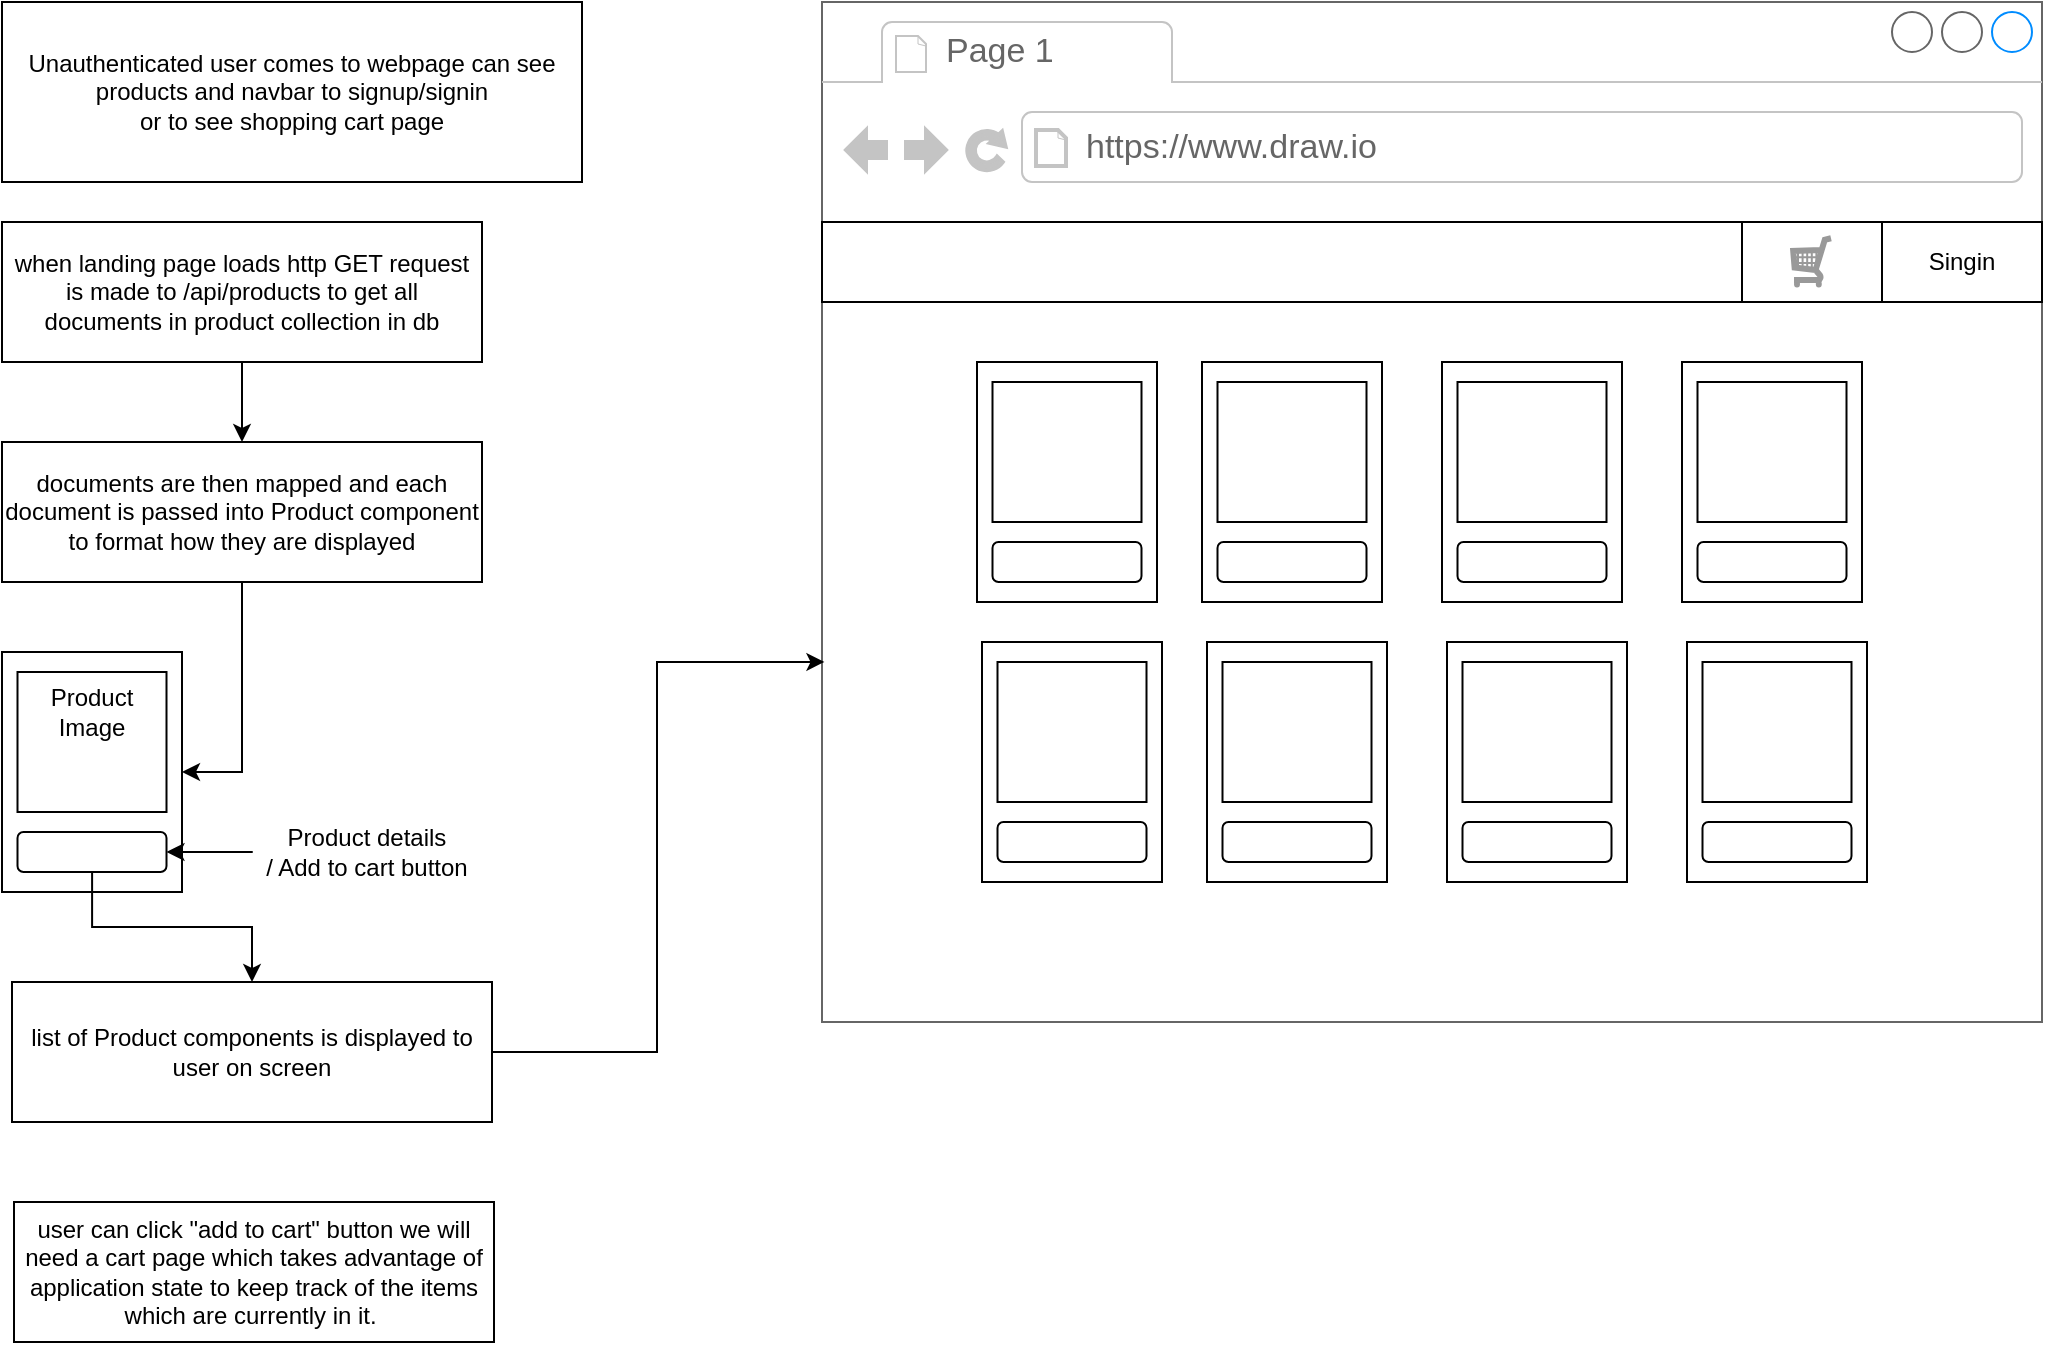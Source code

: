 <mxfile version="13.1.1" type="device"><diagram name="Page-1" id="2cc2dc42-3aac-f2a9-1cec-7a8b7cbee084"><mxGraphModel dx="551" dy="542" grid="1" gridSize="10" guides="1" tooltips="1" connect="1" arrows="1" fold="1" page="1" pageScale="1" pageWidth="1100" pageHeight="850" background="#ffffff" math="0" shadow="0"><root><mxCell id="0"/><mxCell id="1" parent="0"/><mxCell id="Ypr6qgJBPHOrsKVVCcf7-2" value="" style="strokeWidth=1;shadow=0;dashed=0;align=center;html=1;shape=mxgraph.mockup.containers.browserWindow;rSize=0;strokeColor=#666666;strokeColor2=#008cff;strokeColor3=#c4c4c4;mainText=,;recursiveResize=0;" parent="1" vertex="1"><mxGeometry x="450" y="40" width="610" height="510" as="geometry"/></mxCell><mxCell id="Ypr6qgJBPHOrsKVVCcf7-3" value="Page 1" style="strokeWidth=1;shadow=0;dashed=0;align=center;html=1;shape=mxgraph.mockup.containers.anchor;fontSize=17;fontColor=#666666;align=left;" parent="Ypr6qgJBPHOrsKVVCcf7-2" vertex="1"><mxGeometry x="60" y="12" width="110" height="26" as="geometry"/></mxCell><mxCell id="Ypr6qgJBPHOrsKVVCcf7-4" value="https://www.draw.io" style="strokeWidth=1;shadow=0;dashed=0;align=center;html=1;shape=mxgraph.mockup.containers.anchor;rSize=0;fontSize=17;fontColor=#666666;align=left;" parent="Ypr6qgJBPHOrsKVVCcf7-2" vertex="1"><mxGeometry x="130" y="60" width="250" height="26" as="geometry"/></mxCell><mxCell id="Ypr6qgJBPHOrsKVVCcf7-6" value="" style="rounded=0;whiteSpace=wrap;html=1;" parent="Ypr6qgJBPHOrsKVVCcf7-2" vertex="1"><mxGeometry y="110" width="610" height="40" as="geometry"/></mxCell><mxCell id="Ypr6qgJBPHOrsKVVCcf7-49" value="" style="rounded=0;whiteSpace=wrap;html=1;" parent="Ypr6qgJBPHOrsKVVCcf7-2" vertex="1"><mxGeometry x="530" y="110" width="80" height="40" as="geometry"/></mxCell><mxCell id="Ypr6qgJBPHOrsKVVCcf7-48" value="Singin" style="text;html=1;strokeColor=none;fillColor=none;align=center;verticalAlign=middle;whiteSpace=wrap;rounded=0;" parent="Ypr6qgJBPHOrsKVVCcf7-2" vertex="1"><mxGeometry x="550" y="120" width="40" height="20" as="geometry"/></mxCell><mxCell id="Ypr6qgJBPHOrsKVVCcf7-114" value="" style="group" parent="Ypr6qgJBPHOrsKVVCcf7-2" vertex="1" connectable="0"><mxGeometry x="77.5" y="180" width="450" height="130" as="geometry"/></mxCell><mxCell id="Ypr6qgJBPHOrsKVVCcf7-38" value="" style="group" parent="Ypr6qgJBPHOrsKVVCcf7-114" vertex="1" connectable="0"><mxGeometry width="450" height="130" as="geometry"/></mxCell><mxCell id="Ypr6qgJBPHOrsKVVCcf7-18" value="" style="group" parent="Ypr6qgJBPHOrsKVVCcf7-38" vertex="1" connectable="0"><mxGeometry width="450" height="130" as="geometry"/></mxCell><mxCell id="Ypr6qgJBPHOrsKVVCcf7-77" value="" style="group" parent="Ypr6qgJBPHOrsKVVCcf7-18" vertex="1" connectable="0"><mxGeometry width="90" height="120" as="geometry"/></mxCell><mxCell id="Ypr6qgJBPHOrsKVVCcf7-5" value="" style="rounded=0;whiteSpace=wrap;html=1;" parent="Ypr6qgJBPHOrsKVVCcf7-77" vertex="1"><mxGeometry width="90" height="120" as="geometry"/></mxCell><mxCell id="Ypr6qgJBPHOrsKVVCcf7-73" value="" style="group" parent="Ypr6qgJBPHOrsKVVCcf7-77" vertex="1" connectable="0"><mxGeometry x="7.75" y="10" width="74.5" height="100" as="geometry"/></mxCell><mxCell id="Ypr6qgJBPHOrsKVVCcf7-55" value="" style="rounded=1;whiteSpace=wrap;html=1;" parent="Ypr6qgJBPHOrsKVVCcf7-73" vertex="1"><mxGeometry y="80" width="74.5" height="20" as="geometry"/></mxCell><mxCell id="Ypr6qgJBPHOrsKVVCcf7-56" value="" style="rounded=0;whiteSpace=wrap;html=1;" parent="Ypr6qgJBPHOrsKVVCcf7-73" vertex="1"><mxGeometry width="74.5" height="70" as="geometry"/></mxCell><mxCell id="Ypr6qgJBPHOrsKVVCcf7-78" value="" style="group" parent="Ypr6qgJBPHOrsKVVCcf7-114" vertex="1" connectable="0"><mxGeometry x="112.5" width="90" height="120" as="geometry"/></mxCell><mxCell id="Ypr6qgJBPHOrsKVVCcf7-79" value="" style="rounded=0;whiteSpace=wrap;html=1;" parent="Ypr6qgJBPHOrsKVVCcf7-78" vertex="1"><mxGeometry width="90" height="120" as="geometry"/></mxCell><mxCell id="Ypr6qgJBPHOrsKVVCcf7-80" value="" style="group" parent="Ypr6qgJBPHOrsKVVCcf7-78" vertex="1" connectable="0"><mxGeometry x="7.75" y="10" width="74.5" height="100" as="geometry"/></mxCell><mxCell id="Ypr6qgJBPHOrsKVVCcf7-81" value="" style="rounded=1;whiteSpace=wrap;html=1;" parent="Ypr6qgJBPHOrsKVVCcf7-80" vertex="1"><mxGeometry y="80" width="74.5" height="20" as="geometry"/></mxCell><mxCell id="Ypr6qgJBPHOrsKVVCcf7-82" value="" style="rounded=0;whiteSpace=wrap;html=1;" parent="Ypr6qgJBPHOrsKVVCcf7-80" vertex="1"><mxGeometry width="74.5" height="70" as="geometry"/></mxCell><mxCell id="Ypr6qgJBPHOrsKVVCcf7-83" value="" style="group" parent="Ypr6qgJBPHOrsKVVCcf7-114" vertex="1" connectable="0"><mxGeometry x="232.5" width="90" height="120" as="geometry"/></mxCell><mxCell id="Ypr6qgJBPHOrsKVVCcf7-84" value="" style="rounded=0;whiteSpace=wrap;html=1;" parent="Ypr6qgJBPHOrsKVVCcf7-83" vertex="1"><mxGeometry width="90" height="120" as="geometry"/></mxCell><mxCell id="Ypr6qgJBPHOrsKVVCcf7-85" value="" style="group" parent="Ypr6qgJBPHOrsKVVCcf7-83" vertex="1" connectable="0"><mxGeometry x="7.75" y="10" width="74.5" height="100" as="geometry"/></mxCell><mxCell id="Ypr6qgJBPHOrsKVVCcf7-86" value="" style="rounded=1;whiteSpace=wrap;html=1;" parent="Ypr6qgJBPHOrsKVVCcf7-85" vertex="1"><mxGeometry y="80" width="74.5" height="20" as="geometry"/></mxCell><mxCell id="Ypr6qgJBPHOrsKVVCcf7-87" value="" style="rounded=0;whiteSpace=wrap;html=1;" parent="Ypr6qgJBPHOrsKVVCcf7-85" vertex="1"><mxGeometry width="74.5" height="70" as="geometry"/></mxCell><mxCell id="Ypr6qgJBPHOrsKVVCcf7-89" value="" style="group" parent="Ypr6qgJBPHOrsKVVCcf7-114" vertex="1" connectable="0"><mxGeometry x="352.5" width="90" height="120" as="geometry"/></mxCell><mxCell id="Ypr6qgJBPHOrsKVVCcf7-90" value="" style="rounded=0;whiteSpace=wrap;html=1;" parent="Ypr6qgJBPHOrsKVVCcf7-89" vertex="1"><mxGeometry width="90" height="120" as="geometry"/></mxCell><mxCell id="Ypr6qgJBPHOrsKVVCcf7-91" value="" style="group" parent="Ypr6qgJBPHOrsKVVCcf7-89" vertex="1" connectable="0"><mxGeometry x="7.75" y="10" width="74.5" height="100" as="geometry"/></mxCell><mxCell id="Ypr6qgJBPHOrsKVVCcf7-92" value="" style="rounded=1;whiteSpace=wrap;html=1;" parent="Ypr6qgJBPHOrsKVVCcf7-91" vertex="1"><mxGeometry y="80" width="74.5" height="20" as="geometry"/></mxCell><mxCell id="Ypr6qgJBPHOrsKVVCcf7-93" value="" style="rounded=0;whiteSpace=wrap;html=1;" parent="Ypr6qgJBPHOrsKVVCcf7-91" vertex="1"><mxGeometry width="74.5" height="70" as="geometry"/></mxCell><mxCell id="Ypr6qgJBPHOrsKVVCcf7-115" value="" style="group" parent="Ypr6qgJBPHOrsKVVCcf7-2" vertex="1" connectable="0"><mxGeometry x="80" y="320" width="450" height="130" as="geometry"/></mxCell><mxCell id="Ypr6qgJBPHOrsKVVCcf7-116" value="" style="group" parent="Ypr6qgJBPHOrsKVVCcf7-115" vertex="1" connectable="0"><mxGeometry width="450" height="130" as="geometry"/></mxCell><mxCell id="Ypr6qgJBPHOrsKVVCcf7-117" value="" style="group" parent="Ypr6qgJBPHOrsKVVCcf7-116" vertex="1" connectable="0"><mxGeometry width="450" height="130" as="geometry"/></mxCell><mxCell id="Ypr6qgJBPHOrsKVVCcf7-118" value="" style="group" parent="Ypr6qgJBPHOrsKVVCcf7-117" vertex="1" connectable="0"><mxGeometry width="90" height="120" as="geometry"/></mxCell><mxCell id="Ypr6qgJBPHOrsKVVCcf7-119" value="" style="rounded=0;whiteSpace=wrap;html=1;" parent="Ypr6qgJBPHOrsKVVCcf7-118" vertex="1"><mxGeometry width="90" height="120" as="geometry"/></mxCell><mxCell id="Ypr6qgJBPHOrsKVVCcf7-120" value="" style="group" parent="Ypr6qgJBPHOrsKVVCcf7-118" vertex="1" connectable="0"><mxGeometry x="7.75" y="10" width="74.5" height="100" as="geometry"/></mxCell><mxCell id="Ypr6qgJBPHOrsKVVCcf7-121" value="" style="rounded=1;whiteSpace=wrap;html=1;" parent="Ypr6qgJBPHOrsKVVCcf7-120" vertex="1"><mxGeometry y="80" width="74.5" height="20" as="geometry"/></mxCell><mxCell id="Ypr6qgJBPHOrsKVVCcf7-122" value="" style="rounded=0;whiteSpace=wrap;html=1;" parent="Ypr6qgJBPHOrsKVVCcf7-120" vertex="1"><mxGeometry width="74.5" height="70" as="geometry"/></mxCell><mxCell id="Ypr6qgJBPHOrsKVVCcf7-123" value="" style="group" parent="Ypr6qgJBPHOrsKVVCcf7-115" vertex="1" connectable="0"><mxGeometry x="112.5" width="90" height="120" as="geometry"/></mxCell><mxCell id="Ypr6qgJBPHOrsKVVCcf7-124" value="" style="rounded=0;whiteSpace=wrap;html=1;" parent="Ypr6qgJBPHOrsKVVCcf7-123" vertex="1"><mxGeometry width="90" height="120" as="geometry"/></mxCell><mxCell id="Ypr6qgJBPHOrsKVVCcf7-125" value="" style="group" parent="Ypr6qgJBPHOrsKVVCcf7-123" vertex="1" connectable="0"><mxGeometry x="7.75" y="10" width="74.5" height="100" as="geometry"/></mxCell><mxCell id="Ypr6qgJBPHOrsKVVCcf7-126" value="" style="rounded=1;whiteSpace=wrap;html=1;" parent="Ypr6qgJBPHOrsKVVCcf7-125" vertex="1"><mxGeometry y="80" width="74.5" height="20" as="geometry"/></mxCell><mxCell id="Ypr6qgJBPHOrsKVVCcf7-127" value="" style="rounded=0;whiteSpace=wrap;html=1;" parent="Ypr6qgJBPHOrsKVVCcf7-125" vertex="1"><mxGeometry width="74.5" height="70" as="geometry"/></mxCell><mxCell id="Ypr6qgJBPHOrsKVVCcf7-128" value="" style="group" parent="Ypr6qgJBPHOrsKVVCcf7-115" vertex="1" connectable="0"><mxGeometry x="232.5" width="90" height="120" as="geometry"/></mxCell><mxCell id="Ypr6qgJBPHOrsKVVCcf7-129" value="" style="rounded=0;whiteSpace=wrap;html=1;" parent="Ypr6qgJBPHOrsKVVCcf7-128" vertex="1"><mxGeometry width="90" height="120" as="geometry"/></mxCell><mxCell id="Ypr6qgJBPHOrsKVVCcf7-130" value="" style="group" parent="Ypr6qgJBPHOrsKVVCcf7-128" vertex="1" connectable="0"><mxGeometry x="7.75" y="10" width="74.5" height="100" as="geometry"/></mxCell><mxCell id="Ypr6qgJBPHOrsKVVCcf7-131" value="" style="rounded=1;whiteSpace=wrap;html=1;" parent="Ypr6qgJBPHOrsKVVCcf7-130" vertex="1"><mxGeometry y="80" width="74.5" height="20" as="geometry"/></mxCell><mxCell id="Ypr6qgJBPHOrsKVVCcf7-132" value="" style="rounded=0;whiteSpace=wrap;html=1;" parent="Ypr6qgJBPHOrsKVVCcf7-130" vertex="1"><mxGeometry width="74.5" height="70" as="geometry"/></mxCell><mxCell id="Ypr6qgJBPHOrsKVVCcf7-133" value="" style="group" parent="Ypr6qgJBPHOrsKVVCcf7-115" vertex="1" connectable="0"><mxGeometry x="352.5" width="90" height="120" as="geometry"/></mxCell><mxCell id="Ypr6qgJBPHOrsKVVCcf7-134" value="" style="rounded=0;whiteSpace=wrap;html=1;" parent="Ypr6qgJBPHOrsKVVCcf7-133" vertex="1"><mxGeometry width="90" height="120" as="geometry"/></mxCell><mxCell id="Ypr6qgJBPHOrsKVVCcf7-135" value="" style="group" parent="Ypr6qgJBPHOrsKVVCcf7-133" vertex="1" connectable="0"><mxGeometry x="7.75" y="10" width="74.5" height="100" as="geometry"/></mxCell><mxCell id="Ypr6qgJBPHOrsKVVCcf7-136" value="" style="rounded=1;whiteSpace=wrap;html=1;" parent="Ypr6qgJBPHOrsKVVCcf7-135" vertex="1"><mxGeometry y="80" width="74.5" height="20" as="geometry"/></mxCell><mxCell id="Ypr6qgJBPHOrsKVVCcf7-137" value="" style="rounded=0;whiteSpace=wrap;html=1;" parent="Ypr6qgJBPHOrsKVVCcf7-135" vertex="1"><mxGeometry width="74.5" height="70" as="geometry"/></mxCell><mxCell id="Ypr6qgJBPHOrsKVVCcf7-167" value="" style="rounded=0;whiteSpace=wrap;html=1;" parent="Ypr6qgJBPHOrsKVVCcf7-2" vertex="1"><mxGeometry x="460" y="110" width="70" height="40" as="geometry"/></mxCell><mxCell id="Ypr6qgJBPHOrsKVVCcf7-168" value="" style="verticalLabelPosition=bottom;shadow=0;dashed=0;align=center;html=1;verticalAlign=top;strokeWidth=1;shape=mxgraph.mockup.misc.shoppingCart;strokeColor=#999999;" parent="Ypr6qgJBPHOrsKVVCcf7-2" vertex="1"><mxGeometry x="485" y="117.5" width="20" height="25" as="geometry"/></mxCell><mxCell id="Ypr6qgJBPHOrsKVVCcf7-47" value="" style="group" parent="1" vertex="1" connectable="0"><mxGeometry x="40" y="40" width="290" height="90" as="geometry"/></mxCell><mxCell id="Ypr6qgJBPHOrsKVVCcf7-45" value="" style="rounded=0;whiteSpace=wrap;html=1;" parent="Ypr6qgJBPHOrsKVVCcf7-47" vertex="1"><mxGeometry width="290" height="90" as="geometry"/></mxCell><mxCell id="Ypr6qgJBPHOrsKVVCcf7-46" value="Unauthenticated user comes to webpage can see products and navbar to signup/signin&lt;br&gt;or to see shopping cart page" style="text;html=1;strokeColor=none;fillColor=none;align=center;verticalAlign=middle;whiteSpace=wrap;rounded=0;" parent="Ypr6qgJBPHOrsKVVCcf7-47" vertex="1"><mxGeometry width="290" height="90" as="geometry"/></mxCell><mxCell id="Ypr6qgJBPHOrsKVVCcf7-191" value="" style="rounded=0;whiteSpace=wrap;html=1;" parent="1" vertex="1"><mxGeometry x="40" y="150" width="240" height="70" as="geometry"/></mxCell><mxCell id="Ypr6qgJBPHOrsKVVCcf7-198" value="" style="edgeStyle=orthogonalEdgeStyle;rounded=0;orthogonalLoop=1;jettySize=auto;html=1;" parent="1" source="Ypr6qgJBPHOrsKVVCcf7-192" target="Ypr6qgJBPHOrsKVVCcf7-197" edge="1"><mxGeometry relative="1" as="geometry"/></mxCell><mxCell id="Ypr6qgJBPHOrsKVVCcf7-192" value="when landing page loads http GET request is made to /api/products to get all documents in product collection in db" style="text;html=1;strokeColor=none;fillColor=none;align=center;verticalAlign=middle;whiteSpace=wrap;rounded=0;" parent="1" vertex="1"><mxGeometry x="40" y="150" width="240" height="70" as="geometry"/></mxCell><mxCell id="Ypr6qgJBPHOrsKVVCcf7-196" value="" style="rounded=0;whiteSpace=wrap;html=1;" parent="1" vertex="1"><mxGeometry x="40" y="260" width="240" height="70" as="geometry"/></mxCell><mxCell id="Ypr6qgJBPHOrsKVVCcf7-209" style="edgeStyle=orthogonalEdgeStyle;rounded=0;orthogonalLoop=1;jettySize=auto;html=1;entryX=1;entryY=0.5;entryDx=0;entryDy=0;" parent="1" source="Ypr6qgJBPHOrsKVVCcf7-197" target="Ypr6qgJBPHOrsKVVCcf7-178" edge="1"><mxGeometry relative="1" as="geometry"/></mxCell><mxCell id="Ypr6qgJBPHOrsKVVCcf7-197" value="documents are then mapped and each document&amp;nbsp;is passed into Product component to format how they are displayed" style="text;html=1;strokeColor=none;fillColor=none;align=center;verticalAlign=middle;whiteSpace=wrap;rounded=0;" parent="1" vertex="1"><mxGeometry x="40" y="260" width="240" height="70" as="geometry"/></mxCell><mxCell id="Ypr6qgJBPHOrsKVVCcf7-202" value="" style="group" parent="1" vertex="1" connectable="0"><mxGeometry x="40" y="530" width="245" height="70" as="geometry"/></mxCell><mxCell id="Ypr6qgJBPHOrsKVVCcf7-199" value="" style="rounded=0;whiteSpace=wrap;html=1;" parent="Ypr6qgJBPHOrsKVVCcf7-202" vertex="1"><mxGeometry x="5" width="240" height="70" as="geometry"/></mxCell><mxCell id="Ypr6qgJBPHOrsKVVCcf7-200" value="list of Product components is displayed to user on screen" style="text;html=1;strokeColor=none;fillColor=none;align=center;verticalAlign=middle;whiteSpace=wrap;rounded=0;" parent="Ypr6qgJBPHOrsKVVCcf7-202" vertex="1"><mxGeometry x="5" width="240" height="70" as="geometry"/></mxCell><mxCell id="Ypr6qgJBPHOrsKVVCcf7-204" value="" style="group" parent="1" vertex="1" connectable="0"><mxGeometry x="40" y="365" width="255" height="120" as="geometry"/></mxCell><mxCell id="Ypr6qgJBPHOrsKVVCcf7-177" value="" style="group" parent="Ypr6qgJBPHOrsKVVCcf7-204" vertex="1" connectable="0"><mxGeometry width="90" height="120" as="geometry"/></mxCell><mxCell id="Ypr6qgJBPHOrsKVVCcf7-178" value="" style="rounded=0;whiteSpace=wrap;html=1;" parent="Ypr6qgJBPHOrsKVVCcf7-177" vertex="1"><mxGeometry width="90" height="120" as="geometry"/></mxCell><mxCell id="Ypr6qgJBPHOrsKVVCcf7-179" value="" style="group" parent="Ypr6qgJBPHOrsKVVCcf7-177" vertex="1" connectable="0"><mxGeometry x="7.75" y="10" width="74.5" height="100" as="geometry"/></mxCell><mxCell id="Ypr6qgJBPHOrsKVVCcf7-180" value="" style="rounded=1;whiteSpace=wrap;html=1;" parent="Ypr6qgJBPHOrsKVVCcf7-179" vertex="1"><mxGeometry y="80" width="74.5" height="20" as="geometry"/></mxCell><mxCell id="Ypr6qgJBPHOrsKVVCcf7-181" value="" style="rounded=0;whiteSpace=wrap;html=1;" parent="Ypr6qgJBPHOrsKVVCcf7-179" vertex="1"><mxGeometry width="74.5" height="70" as="geometry"/></mxCell><mxCell id="Ypr6qgJBPHOrsKVVCcf7-182" value="Product Image" style="text;html=1;strokeColor=none;fillColor=none;align=center;verticalAlign=middle;whiteSpace=wrap;rounded=0;" parent="Ypr6qgJBPHOrsKVVCcf7-179" vertex="1"><mxGeometry x="17.25" y="10" width="40" height="20" as="geometry"/></mxCell><mxCell id="Ypr6qgJBPHOrsKVVCcf7-183" value="Product details&lt;br&gt;/ Add to cart button" style="text;html=1;strokeColor=none;fillColor=none;align=center;verticalAlign=middle;whiteSpace=wrap;rounded=0;" parent="Ypr6qgJBPHOrsKVVCcf7-204" vertex="1"><mxGeometry x="110" y="80" width="145" height="40" as="geometry"/></mxCell><mxCell id="Ypr6qgJBPHOrsKVVCcf7-184" value="" style="endArrow=classic;html=1;entryX=1;entryY=0.5;entryDx=0;entryDy=0;" parent="Ypr6qgJBPHOrsKVVCcf7-204" target="Ypr6qgJBPHOrsKVVCcf7-180" edge="1"><mxGeometry width="50" height="50" relative="1" as="geometry"><mxPoint x="90" y="100" as="sourcePoint"/><mxPoint y="-60.5" as="targetPoint"/><Array as="points"><mxPoint x="130" y="100"/></Array></mxGeometry></mxCell><mxCell id="Ypr6qgJBPHOrsKVVCcf7-210" value="" style="edgeStyle=orthogonalEdgeStyle;rounded=0;orthogonalLoop=1;jettySize=auto;html=1;" parent="1" source="Ypr6qgJBPHOrsKVVCcf7-180" target="Ypr6qgJBPHOrsKVVCcf7-200" edge="1"><mxGeometry relative="1" as="geometry"/></mxCell><mxCell id="Ypr6qgJBPHOrsKVVCcf7-211" style="edgeStyle=orthogonalEdgeStyle;rounded=0;orthogonalLoop=1;jettySize=auto;html=1;entryX=0.002;entryY=0.647;entryDx=0;entryDy=0;entryPerimeter=0;" parent="1" source="Ypr6qgJBPHOrsKVVCcf7-200" target="Ypr6qgJBPHOrsKVVCcf7-2" edge="1"><mxGeometry relative="1" as="geometry"/></mxCell><mxCell id="Ypr6qgJBPHOrsKVVCcf7-212" value="" style="group" parent="1" vertex="1" connectable="0"><mxGeometry x="41" y="640" width="245" height="70" as="geometry"/></mxCell><mxCell id="Ypr6qgJBPHOrsKVVCcf7-213" value="" style="rounded=0;whiteSpace=wrap;html=1;" parent="Ypr6qgJBPHOrsKVVCcf7-212" vertex="1"><mxGeometry x="5" width="240" height="70" as="geometry"/></mxCell><mxCell id="Ypr6qgJBPHOrsKVVCcf7-214" value="user can click &quot;add to cart&quot; button we will need a cart page which takes advantage of application state to keep track of the items which are currently in it.&amp;nbsp;" style="text;html=1;strokeColor=none;fillColor=none;align=center;verticalAlign=middle;whiteSpace=wrap;rounded=0;" parent="Ypr6qgJBPHOrsKVVCcf7-212" vertex="1"><mxGeometry x="5" width="240" height="70" as="geometry"/></mxCell></root></mxGraphModel></diagram></mxfile>